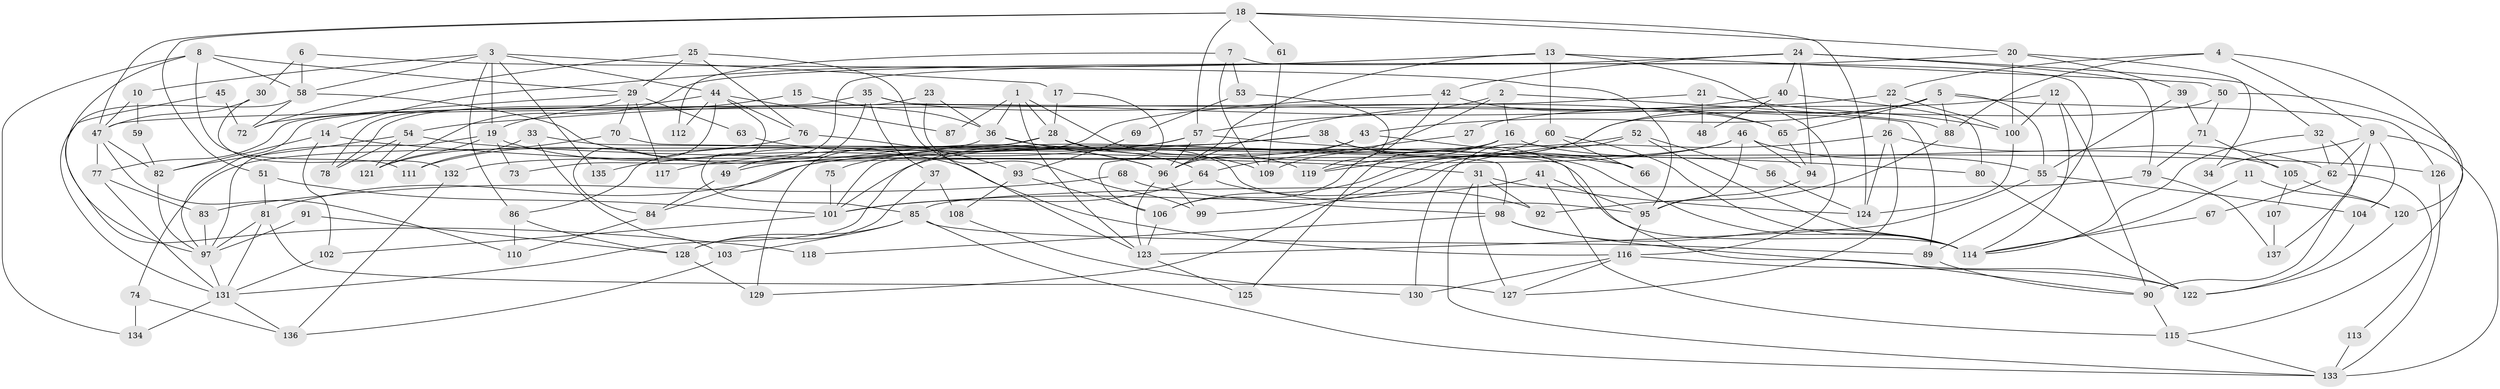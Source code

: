 // coarse degree distribution, {2: 0.18947368421052632, 4: 0.23157894736842105, 5: 0.16842105263157894, 3: 0.23157894736842105, 6: 0.042105263157894736, 9: 0.042105263157894736, 7: 0.021052631578947368, 8: 0.021052631578947368, 12: 0.010526315789473684, 14: 0.021052631578947368, 11: 0.010526315789473684, 13: 0.010526315789473684}
// Generated by graph-tools (version 1.1) at 2025/54/03/04/25 21:54:52]
// undirected, 137 vertices, 274 edges
graph export_dot {
graph [start="1"]
  node [color=gray90,style=filled];
  1;
  2;
  3;
  4;
  5;
  6;
  7;
  8;
  9;
  10;
  11;
  12;
  13;
  14;
  15;
  16;
  17;
  18;
  19;
  20;
  21;
  22;
  23;
  24;
  25;
  26;
  27;
  28;
  29;
  30;
  31;
  32;
  33;
  34;
  35;
  36;
  37;
  38;
  39;
  40;
  41;
  42;
  43;
  44;
  45;
  46;
  47;
  48;
  49;
  50;
  51;
  52;
  53;
  54;
  55;
  56;
  57;
  58;
  59;
  60;
  61;
  62;
  63;
  64;
  65;
  66;
  67;
  68;
  69;
  70;
  71;
  72;
  73;
  74;
  75;
  76;
  77;
  78;
  79;
  80;
  81;
  82;
  83;
  84;
  85;
  86;
  87;
  88;
  89;
  90;
  91;
  92;
  93;
  94;
  95;
  96;
  97;
  98;
  99;
  100;
  101;
  102;
  103;
  104;
  105;
  106;
  107;
  108;
  109;
  110;
  111;
  112;
  113;
  114;
  115;
  116;
  117;
  118;
  119;
  120;
  121;
  122;
  123;
  124;
  125;
  126;
  127;
  128;
  129;
  130;
  131;
  132;
  133;
  134;
  135;
  136;
  137;
  1 -- 123;
  1 -- 28;
  1 -- 36;
  1 -- 87;
  1 -- 119;
  2 -- 88;
  2 -- 57;
  2 -- 16;
  2 -- 109;
  3 -- 19;
  3 -- 44;
  3 -- 10;
  3 -- 17;
  3 -- 58;
  3 -- 86;
  3 -- 135;
  4 -- 88;
  4 -- 22;
  4 -- 9;
  4 -- 120;
  5 -- 65;
  5 -- 55;
  5 -- 43;
  5 -- 88;
  5 -- 126;
  5 -- 129;
  6 -- 95;
  6 -- 58;
  6 -- 30;
  7 -- 89;
  7 -- 109;
  7 -- 53;
  7 -- 112;
  8 -- 111;
  8 -- 58;
  8 -- 29;
  8 -- 118;
  8 -- 134;
  9 -- 133;
  9 -- 34;
  9 -- 62;
  9 -- 104;
  9 -- 137;
  10 -- 47;
  10 -- 59;
  11 -- 114;
  11 -- 120;
  12 -- 114;
  12 -- 90;
  12 -- 27;
  12 -- 100;
  13 -- 96;
  13 -- 14;
  13 -- 50;
  13 -- 60;
  13 -- 116;
  14 -- 102;
  14 -- 31;
  14 -- 82;
  15 -- 19;
  15 -- 36;
  16 -- 131;
  16 -- 105;
  16 -- 119;
  16 -- 125;
  17 -- 28;
  17 -- 106;
  18 -- 124;
  18 -- 51;
  18 -- 20;
  18 -- 47;
  18 -- 57;
  18 -- 61;
  19 -- 116;
  19 -- 97;
  19 -- 73;
  19 -- 121;
  20 -- 39;
  20 -- 34;
  20 -- 100;
  20 -- 121;
  21 -- 47;
  21 -- 100;
  21 -- 48;
  22 -- 100;
  22 -- 26;
  22 -- 54;
  23 -- 99;
  23 -- 97;
  23 -- 36;
  24 -- 79;
  24 -- 94;
  24 -- 32;
  24 -- 40;
  24 -- 42;
  24 -- 73;
  25 -- 123;
  25 -- 29;
  25 -- 72;
  25 -- 76;
  26 -- 62;
  26 -- 127;
  26 -- 99;
  26 -- 124;
  27 -- 64;
  28 -- 129;
  28 -- 95;
  28 -- 74;
  28 -- 109;
  29 -- 70;
  29 -- 63;
  29 -- 72;
  29 -- 78;
  29 -- 117;
  30 -- 47;
  30 -- 132;
  31 -- 127;
  31 -- 124;
  31 -- 92;
  31 -- 133;
  32 -- 114;
  32 -- 62;
  32 -- 90;
  33 -- 114;
  33 -- 103;
  33 -- 111;
  35 -- 77;
  35 -- 89;
  35 -- 37;
  35 -- 49;
  35 -- 65;
  36 -- 64;
  36 -- 114;
  36 -- 132;
  37 -- 128;
  37 -- 108;
  38 -- 90;
  38 -- 66;
  38 -- 101;
  38 -- 117;
  39 -- 71;
  39 -- 55;
  40 -- 96;
  40 -- 48;
  40 -- 80;
  41 -- 115;
  41 -- 101;
  41 -- 95;
  42 -- 86;
  42 -- 65;
  42 -- 106;
  43 -- 96;
  43 -- 49;
  43 -- 66;
  44 -- 84;
  44 -- 78;
  44 -- 76;
  44 -- 85;
  44 -- 87;
  44 -- 112;
  45 -- 72;
  45 -- 97;
  46 -- 81;
  46 -- 95;
  46 -- 55;
  46 -- 94;
  46 -- 101;
  47 -- 82;
  47 -- 77;
  47 -- 110;
  49 -- 84;
  50 -- 106;
  50 -- 71;
  50 -- 115;
  51 -- 81;
  51 -- 101;
  52 -- 114;
  52 -- 130;
  52 -- 56;
  52 -- 84;
  53 -- 119;
  53 -- 69;
  54 -- 121;
  54 -- 78;
  54 -- 82;
  54 -- 126;
  55 -- 123;
  55 -- 104;
  56 -- 124;
  57 -- 80;
  57 -- 75;
  57 -- 96;
  57 -- 135;
  58 -- 72;
  58 -- 96;
  58 -- 131;
  59 -- 82;
  60 -- 119;
  60 -- 66;
  60 -- 114;
  61 -- 109;
  62 -- 67;
  62 -- 113;
  63 -- 96;
  64 -- 101;
  64 -- 92;
  65 -- 94;
  67 -- 114;
  68 -- 83;
  68 -- 98;
  69 -- 93;
  70 -- 98;
  70 -- 121;
  71 -- 105;
  71 -- 79;
  74 -- 136;
  74 -- 134;
  75 -- 101;
  76 -- 93;
  76 -- 111;
  77 -- 131;
  77 -- 83;
  79 -- 85;
  79 -- 137;
  80 -- 122;
  81 -- 97;
  81 -- 131;
  81 -- 127;
  82 -- 97;
  83 -- 97;
  84 -- 110;
  85 -- 133;
  85 -- 89;
  85 -- 103;
  85 -- 128;
  86 -- 110;
  86 -- 128;
  88 -- 92;
  89 -- 90;
  90 -- 115;
  91 -- 128;
  91 -- 97;
  93 -- 106;
  93 -- 108;
  94 -- 95;
  95 -- 116;
  96 -- 99;
  96 -- 123;
  97 -- 131;
  98 -- 114;
  98 -- 122;
  98 -- 118;
  100 -- 124;
  101 -- 102;
  102 -- 131;
  103 -- 136;
  104 -- 122;
  105 -- 120;
  105 -- 107;
  106 -- 123;
  107 -- 137;
  108 -- 130;
  113 -- 133;
  115 -- 133;
  116 -- 122;
  116 -- 127;
  116 -- 130;
  120 -- 122;
  123 -- 125;
  126 -- 133;
  128 -- 129;
  131 -- 134;
  131 -- 136;
  132 -- 136;
}
